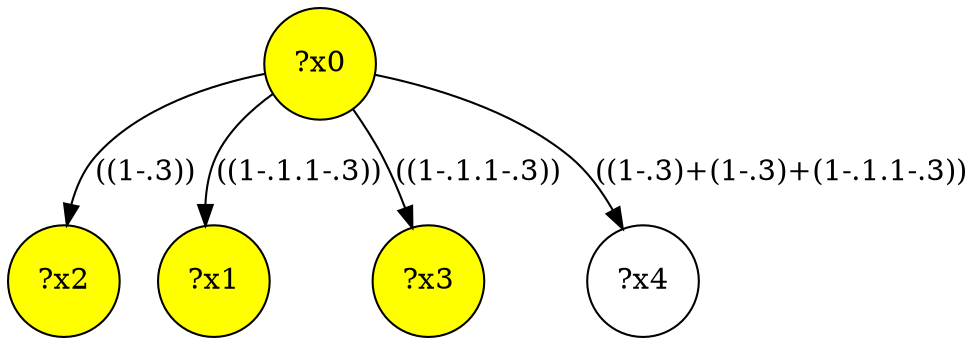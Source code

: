 digraph g {
	x0 [fillcolor="yellow", style="filled," shape=circle, label="?x0"];
	x2 [fillcolor="yellow", style="filled," shape=circle, label="?x2"];
	x1 [fillcolor="yellow", style="filled," shape=circle, label="?x1"];
	x3 [fillcolor="yellow", style="filled," shape=circle, label="?x3"];
	x0 -> x1 [label="((1-.1.1-.3))"];
	x0 -> x2 [label="((1-.3))"];
	x0 -> x3 [label="((1-.1.1-.3))"];
	x4 [shape=circle, label="?x4"];
	x0 -> x4 [label="((1-.3)+(1-.3)+(1-.1.1-.3))"];
}
